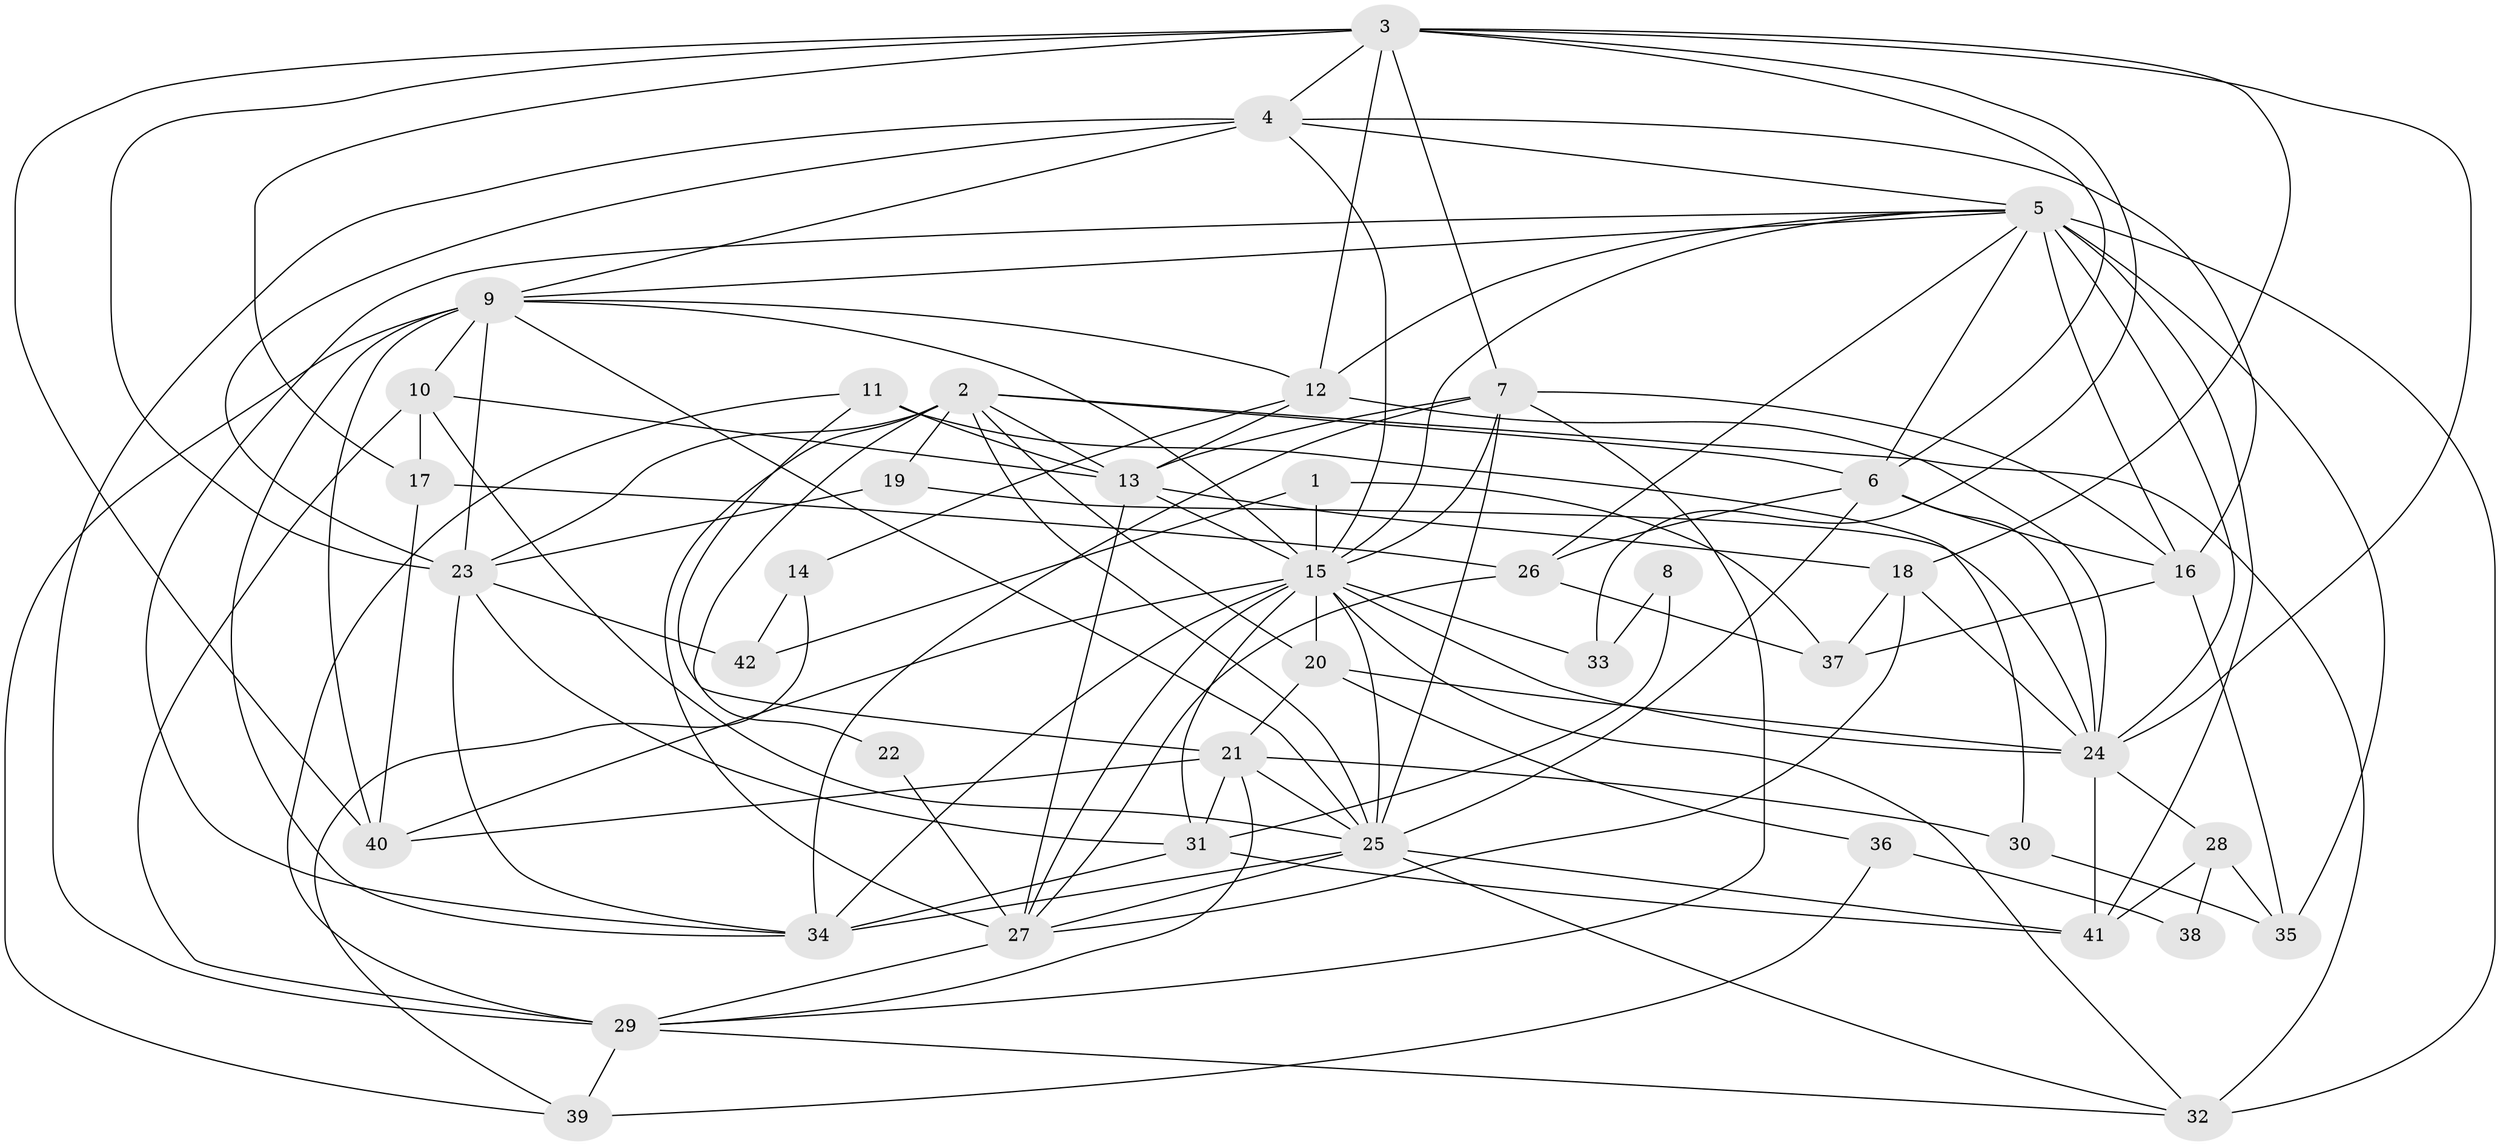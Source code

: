 // original degree distribution, {3: 0.26666666666666666, 5: 0.1619047619047619, 4: 0.34285714285714286, 2: 0.09523809523809523, 6: 0.11428571428571428, 8: 0.009523809523809525, 7: 0.009523809523809525}
// Generated by graph-tools (version 1.1) at 2025/51/03/04/25 22:51:18]
// undirected, 42 vertices, 124 edges
graph export_dot {
  node [color=gray90,style=filled];
  1;
  2;
  3;
  4;
  5;
  6;
  7;
  8;
  9;
  10;
  11;
  12;
  13;
  14;
  15;
  16;
  17;
  18;
  19;
  20;
  21;
  22;
  23;
  24;
  25;
  26;
  27;
  28;
  29;
  30;
  31;
  32;
  33;
  34;
  35;
  36;
  37;
  38;
  39;
  40;
  41;
  42;
  1 -- 15 [weight=2.0];
  1 -- 37 [weight=1.0];
  1 -- 42 [weight=1.0];
  2 -- 6 [weight=1.0];
  2 -- 13 [weight=1.0];
  2 -- 19 [weight=1.0];
  2 -- 20 [weight=1.0];
  2 -- 22 [weight=1.0];
  2 -- 23 [weight=1.0];
  2 -- 25 [weight=1.0];
  2 -- 27 [weight=2.0];
  2 -- 32 [weight=1.0];
  3 -- 4 [weight=1.0];
  3 -- 6 [weight=1.0];
  3 -- 7 [weight=1.0];
  3 -- 12 [weight=1.0];
  3 -- 17 [weight=1.0];
  3 -- 18 [weight=1.0];
  3 -- 23 [weight=1.0];
  3 -- 24 [weight=1.0];
  3 -- 33 [weight=1.0];
  3 -- 40 [weight=1.0];
  4 -- 5 [weight=1.0];
  4 -- 9 [weight=1.0];
  4 -- 15 [weight=1.0];
  4 -- 16 [weight=2.0];
  4 -- 23 [weight=1.0];
  4 -- 29 [weight=1.0];
  5 -- 6 [weight=1.0];
  5 -- 9 [weight=1.0];
  5 -- 12 [weight=1.0];
  5 -- 15 [weight=1.0];
  5 -- 16 [weight=3.0];
  5 -- 24 [weight=1.0];
  5 -- 26 [weight=1.0];
  5 -- 32 [weight=2.0];
  5 -- 34 [weight=1.0];
  5 -- 35 [weight=2.0];
  5 -- 41 [weight=1.0];
  6 -- 16 [weight=1.0];
  6 -- 24 [weight=3.0];
  6 -- 25 [weight=2.0];
  6 -- 26 [weight=1.0];
  7 -- 13 [weight=1.0];
  7 -- 15 [weight=1.0];
  7 -- 16 [weight=1.0];
  7 -- 25 [weight=2.0];
  7 -- 29 [weight=1.0];
  7 -- 34 [weight=2.0];
  8 -- 31 [weight=1.0];
  8 -- 33 [weight=1.0];
  9 -- 10 [weight=1.0];
  9 -- 12 [weight=1.0];
  9 -- 15 [weight=1.0];
  9 -- 23 [weight=2.0];
  9 -- 25 [weight=1.0];
  9 -- 34 [weight=1.0];
  9 -- 39 [weight=1.0];
  9 -- 40 [weight=1.0];
  10 -- 13 [weight=1.0];
  10 -- 17 [weight=1.0];
  10 -- 25 [weight=1.0];
  10 -- 29 [weight=1.0];
  11 -- 13 [weight=2.0];
  11 -- 21 [weight=1.0];
  11 -- 29 [weight=1.0];
  11 -- 30 [weight=1.0];
  12 -- 13 [weight=1.0];
  12 -- 14 [weight=1.0];
  12 -- 24 [weight=1.0];
  13 -- 15 [weight=1.0];
  13 -- 18 [weight=1.0];
  13 -- 27 [weight=1.0];
  14 -- 39 [weight=1.0];
  14 -- 42 [weight=1.0];
  15 -- 20 [weight=1.0];
  15 -- 24 [weight=1.0];
  15 -- 25 [weight=1.0];
  15 -- 27 [weight=1.0];
  15 -- 31 [weight=1.0];
  15 -- 32 [weight=1.0];
  15 -- 33 [weight=1.0];
  15 -- 34 [weight=2.0];
  15 -- 40 [weight=2.0];
  16 -- 35 [weight=1.0];
  16 -- 37 [weight=1.0];
  17 -- 26 [weight=1.0];
  17 -- 40 [weight=1.0];
  18 -- 24 [weight=2.0];
  18 -- 27 [weight=1.0];
  18 -- 37 [weight=1.0];
  19 -- 23 [weight=1.0];
  19 -- 24 [weight=1.0];
  20 -- 21 [weight=1.0];
  20 -- 24 [weight=1.0];
  20 -- 36 [weight=1.0];
  21 -- 25 [weight=1.0];
  21 -- 29 [weight=1.0];
  21 -- 30 [weight=1.0];
  21 -- 31 [weight=1.0];
  21 -- 40 [weight=1.0];
  22 -- 27 [weight=1.0];
  23 -- 31 [weight=2.0];
  23 -- 34 [weight=1.0];
  23 -- 42 [weight=1.0];
  24 -- 28 [weight=1.0];
  24 -- 41 [weight=1.0];
  25 -- 27 [weight=1.0];
  25 -- 32 [weight=1.0];
  25 -- 34 [weight=2.0];
  25 -- 41 [weight=1.0];
  26 -- 27 [weight=1.0];
  26 -- 37 [weight=1.0];
  27 -- 29 [weight=1.0];
  28 -- 35 [weight=1.0];
  28 -- 38 [weight=1.0];
  28 -- 41 [weight=1.0];
  29 -- 32 [weight=1.0];
  29 -- 39 [weight=1.0];
  30 -- 35 [weight=1.0];
  31 -- 34 [weight=1.0];
  31 -- 41 [weight=1.0];
  36 -- 38 [weight=1.0];
  36 -- 39 [weight=1.0];
}
